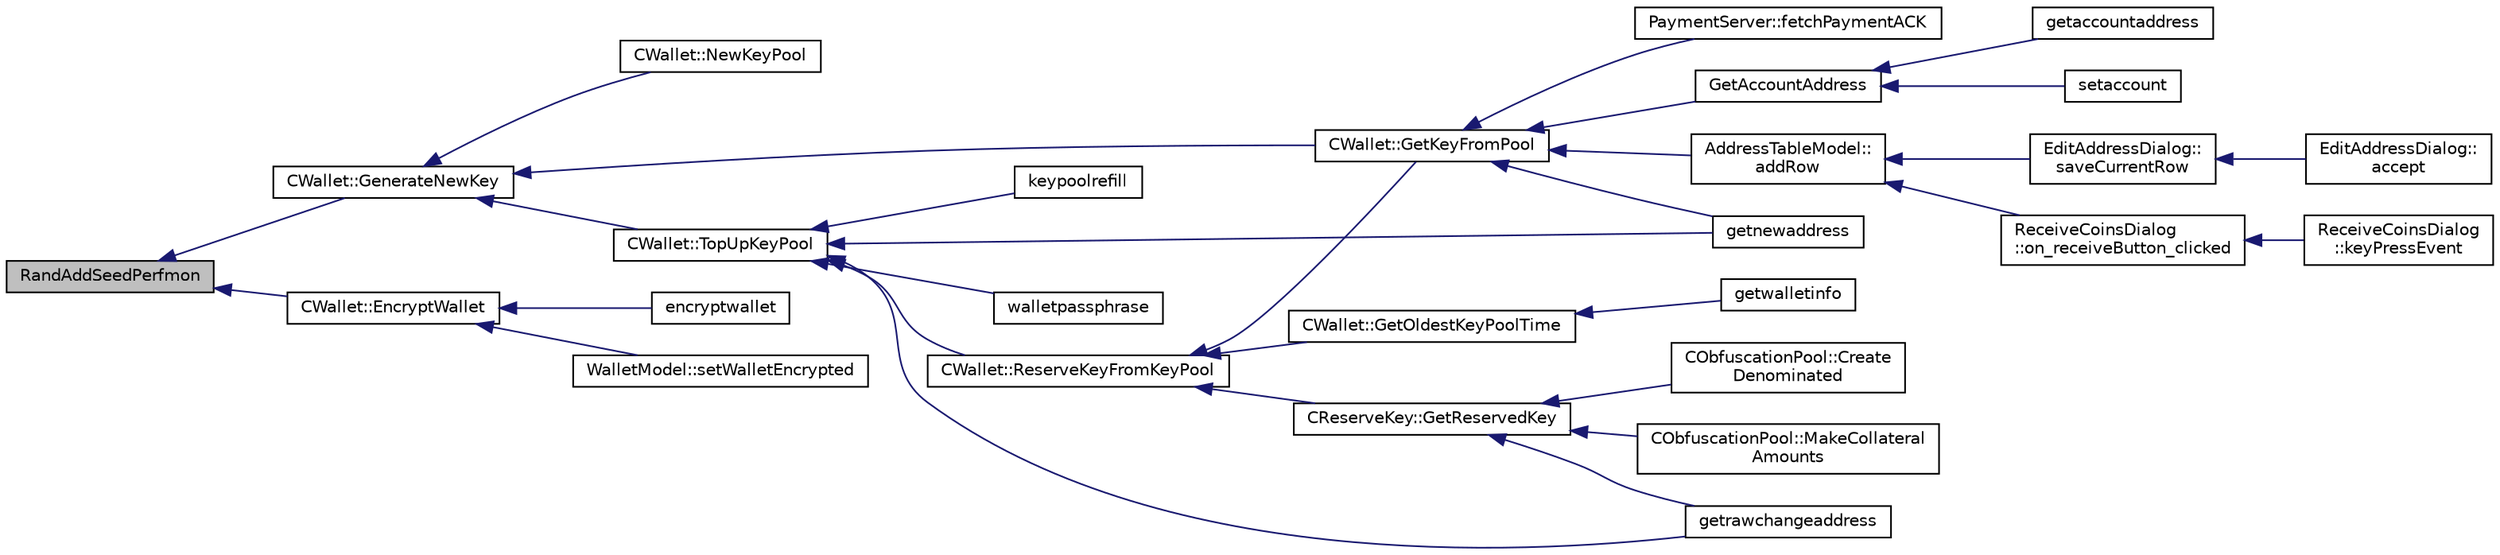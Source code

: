 digraph "RandAddSeedPerfmon"
{
  edge [fontname="Helvetica",fontsize="10",labelfontname="Helvetica",labelfontsize="10"];
  node [fontname="Helvetica",fontsize="10",shape=record];
  rankdir="LR";
  Node199 [label="RandAddSeedPerfmon",height=0.2,width=0.4,color="black", fillcolor="grey75", style="filled", fontcolor="black"];
  Node199 -> Node200 [dir="back",color="midnightblue",fontsize="10",style="solid",fontname="Helvetica"];
  Node200 [label="CWallet::GenerateNewKey",height=0.2,width=0.4,color="black", fillcolor="white", style="filled",URL="$group__map_wallet.html#ga061fe7f54f80ec40f856b3e6365c2f4a"];
  Node200 -> Node201 [dir="back",color="midnightblue",fontsize="10",style="solid",fontname="Helvetica"];
  Node201 [label="CWallet::NewKeyPool",height=0.2,width=0.4,color="black", fillcolor="white", style="filled",URL="$group___actions.html#ga7353ba1e79fc4167fbfbe79b41698fa7",tooltip="Mark old keypool keys as used, and generate all new keys. "];
  Node200 -> Node202 [dir="back",color="midnightblue",fontsize="10",style="solid",fontname="Helvetica"];
  Node202 [label="CWallet::TopUpKeyPool",height=0.2,width=0.4,color="black", fillcolor="white", style="filled",URL="$group___actions.html#ga9730278506e0a4f1c65239b951525b55"];
  Node202 -> Node203 [dir="back",color="midnightblue",fontsize="10",style="solid",fontname="Helvetica"];
  Node203 [label="getnewaddress",height=0.2,width=0.4,color="black", fillcolor="white", style="filled",URL="$rpcwallet_8cpp.html#aead824d845d670fbd8f187ebd4f9a535"];
  Node202 -> Node204 [dir="back",color="midnightblue",fontsize="10",style="solid",fontname="Helvetica"];
  Node204 [label="getrawchangeaddress",height=0.2,width=0.4,color="black", fillcolor="white", style="filled",URL="$rpcwallet_8cpp.html#ae71809202b4dcc13d2034c5c72af34da"];
  Node202 -> Node205 [dir="back",color="midnightblue",fontsize="10",style="solid",fontname="Helvetica"];
  Node205 [label="keypoolrefill",height=0.2,width=0.4,color="black", fillcolor="white", style="filled",URL="$rpcwallet_8cpp.html#afe8615fcf2c8e5319166c2fa8c638e08"];
  Node202 -> Node206 [dir="back",color="midnightblue",fontsize="10",style="solid",fontname="Helvetica"];
  Node206 [label="walletpassphrase",height=0.2,width=0.4,color="black", fillcolor="white", style="filled",URL="$rpcwallet_8cpp.html#a733f7c70e7c18783935e6de9643c0086"];
  Node202 -> Node207 [dir="back",color="midnightblue",fontsize="10",style="solid",fontname="Helvetica"];
  Node207 [label="CWallet::ReserveKeyFromKeyPool",height=0.2,width=0.4,color="black", fillcolor="white", style="filled",URL="$group___actions.html#ga9921854840668a1856998f041177dd2b"];
  Node207 -> Node208 [dir="back",color="midnightblue",fontsize="10",style="solid",fontname="Helvetica"];
  Node208 [label="CWallet::GetKeyFromPool",height=0.2,width=0.4,color="black", fillcolor="white", style="filled",URL="$group___actions.html#ga18549ec5c472c003afc4794daeb9adfd"];
  Node208 -> Node209 [dir="back",color="midnightblue",fontsize="10",style="solid",fontname="Helvetica"];
  Node209 [label="AddressTableModel::\laddRow",height=0.2,width=0.4,color="black", fillcolor="white", style="filled",URL="$class_address_table_model.html#aa72edd2a093a6e9318639d69d3a23488"];
  Node209 -> Node210 [dir="back",color="midnightblue",fontsize="10",style="solid",fontname="Helvetica"];
  Node210 [label="EditAddressDialog::\lsaveCurrentRow",height=0.2,width=0.4,color="black", fillcolor="white", style="filled",URL="$class_edit_address_dialog.html#a8494a551799cd1f4c253e557424c206c"];
  Node210 -> Node211 [dir="back",color="midnightblue",fontsize="10",style="solid",fontname="Helvetica"];
  Node211 [label="EditAddressDialog::\laccept",height=0.2,width=0.4,color="black", fillcolor="white", style="filled",URL="$class_edit_address_dialog.html#ac52b71129806bccf6533d0e9441393b6"];
  Node209 -> Node212 [dir="back",color="midnightblue",fontsize="10",style="solid",fontname="Helvetica"];
  Node212 [label="ReceiveCoinsDialog\l::on_receiveButton_clicked",height=0.2,width=0.4,color="black", fillcolor="white", style="filled",URL="$class_receive_coins_dialog.html#a9db8de31f6889288cb22c061aa51e0cd"];
  Node212 -> Node213 [dir="back",color="midnightblue",fontsize="10",style="solid",fontname="Helvetica"];
  Node213 [label="ReceiveCoinsDialog\l::keyPressEvent",height=0.2,width=0.4,color="black", fillcolor="white", style="filled",URL="$class_receive_coins_dialog.html#abcf17b510c473bf3e94ef12f7f5cfc10"];
  Node208 -> Node214 [dir="back",color="midnightblue",fontsize="10",style="solid",fontname="Helvetica"];
  Node214 [label="PaymentServer::fetchPaymentACK",height=0.2,width=0.4,color="black", fillcolor="white", style="filled",URL="$class_payment_server.html#ab846f9e8778e5cc878b644133e8628f1"];
  Node208 -> Node203 [dir="back",color="midnightblue",fontsize="10",style="solid",fontname="Helvetica"];
  Node208 -> Node215 [dir="back",color="midnightblue",fontsize="10",style="solid",fontname="Helvetica"];
  Node215 [label="GetAccountAddress",height=0.2,width=0.4,color="black", fillcolor="white", style="filled",URL="$rpcwallet_8cpp.html#aa3d9baf7a6fc6c9f0a08ec861ca52f59"];
  Node215 -> Node216 [dir="back",color="midnightblue",fontsize="10",style="solid",fontname="Helvetica"];
  Node216 [label="getaccountaddress",height=0.2,width=0.4,color="black", fillcolor="white", style="filled",URL="$rpcwallet_8cpp.html#a92145bcb3cfb45eb47dca18f1c94c434"];
  Node215 -> Node217 [dir="back",color="midnightblue",fontsize="10",style="solid",fontname="Helvetica"];
  Node217 [label="setaccount",height=0.2,width=0.4,color="black", fillcolor="white", style="filled",URL="$rpcwallet_8cpp.html#a6bf0dc200554f841a4549a2e5087f699"];
  Node207 -> Node218 [dir="back",color="midnightblue",fontsize="10",style="solid",fontname="Helvetica"];
  Node218 [label="CWallet::GetOldestKeyPoolTime",height=0.2,width=0.4,color="black", fillcolor="white", style="filled",URL="$group___actions.html#ga2555a9442e58b3c5593fef21f1b39d2d"];
  Node218 -> Node219 [dir="back",color="midnightblue",fontsize="10",style="solid",fontname="Helvetica"];
  Node219 [label="getwalletinfo",height=0.2,width=0.4,color="black", fillcolor="white", style="filled",URL="$rpcwallet_8cpp.html#a9401fef738a283075915e0ea0086fae9"];
  Node207 -> Node220 [dir="back",color="midnightblue",fontsize="10",style="solid",fontname="Helvetica"];
  Node220 [label="CReserveKey::GetReservedKey",height=0.2,width=0.4,color="black", fillcolor="white", style="filled",URL="$group___actions.html#gad198d2d7a54d315c60805ba1cb0caf7c"];
  Node220 -> Node221 [dir="back",color="midnightblue",fontsize="10",style="solid",fontname="Helvetica"];
  Node221 [label="CObfuscationPool::MakeCollateral\lAmounts",height=0.2,width=0.4,color="black", fillcolor="white", style="filled",URL="$class_c_obfuscation_pool.html#a7496f4e868d633d45b9c92af0cc56ac5",tooltip="Split up large inputs or make fee sized inputs. "];
  Node220 -> Node222 [dir="back",color="midnightblue",fontsize="10",style="solid",fontname="Helvetica"];
  Node222 [label="CObfuscationPool::Create\lDenominated",height=0.2,width=0.4,color="black", fillcolor="white", style="filled",URL="$class_c_obfuscation_pool.html#a95e6023ca617da294132311b30179c55"];
  Node220 -> Node204 [dir="back",color="midnightblue",fontsize="10",style="solid",fontname="Helvetica"];
  Node200 -> Node208 [dir="back",color="midnightblue",fontsize="10",style="solid",fontname="Helvetica"];
  Node199 -> Node223 [dir="back",color="midnightblue",fontsize="10",style="solid",fontname="Helvetica"];
  Node223 [label="CWallet::EncryptWallet",height=0.2,width=0.4,color="black", fillcolor="white", style="filled",URL="$group__map_wallet.html#gab34fe5bf771619dcbe22a65f013e5469"];
  Node223 -> Node224 [dir="back",color="midnightblue",fontsize="10",style="solid",fontname="Helvetica"];
  Node224 [label="WalletModel::setWalletEncrypted",height=0.2,width=0.4,color="black", fillcolor="white", style="filled",URL="$class_wallet_model.html#a444340830badcd48e3a4dd6b03d9c4d7"];
  Node223 -> Node225 [dir="back",color="midnightblue",fontsize="10",style="solid",fontname="Helvetica"];
  Node225 [label="encryptwallet",height=0.2,width=0.4,color="black", fillcolor="white", style="filled",URL="$rpcwallet_8cpp.html#a5fb49bac2748015a256c63e9f8ccc539"];
}
